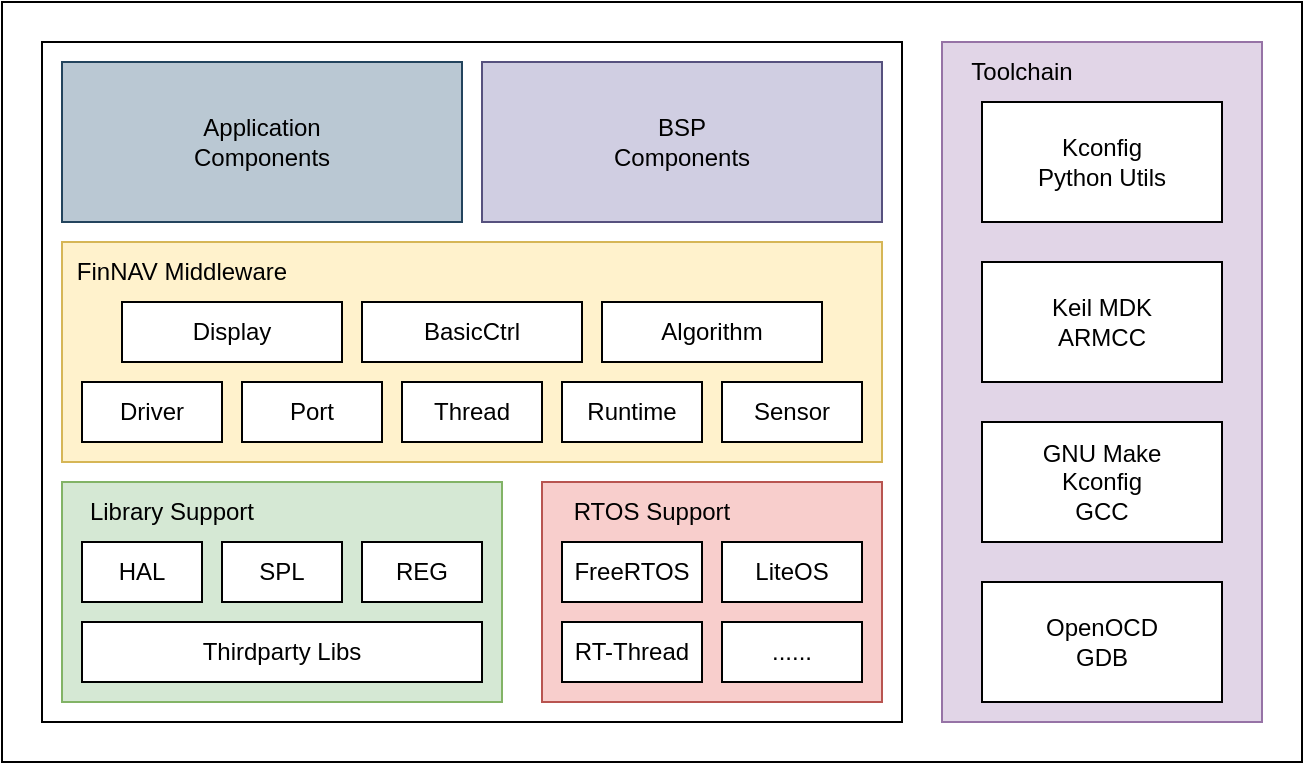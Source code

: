 <mxfile>
    <diagram id="y_HDLAAzTET8dHOHQqD7" name="第 1 页">
        <mxGraphModel dx="680" dy="576" grid="1" gridSize="10" guides="1" tooltips="1" connect="1" arrows="1" fold="1" page="1" pageScale="1" pageWidth="1169" pageHeight="1654" math="0" shadow="0">
            <root>
                <mxCell id="0"/>
                <mxCell id="1" parent="0"/>
                <mxCell id="43" value="" style="rounded=0;whiteSpace=wrap;html=1;" vertex="1" parent="1">
                    <mxGeometry x="130" y="110" width="650" height="380" as="geometry"/>
                </mxCell>
                <mxCell id="8" value="" style="rounded=0;whiteSpace=wrap;html=1;" parent="1" vertex="1">
                    <mxGeometry x="150" y="130" width="430" height="340" as="geometry"/>
                </mxCell>
                <mxCell id="32" value="" style="rounded=0;whiteSpace=wrap;html=1;fillColor=#d5e8d4;strokeColor=#82b366;" vertex="1" parent="1">
                    <mxGeometry x="160" y="350" width="220" height="110" as="geometry"/>
                </mxCell>
                <mxCell id="7" value="" style="rounded=0;whiteSpace=wrap;html=1;fillColor=#f8cecc;strokeColor=#b85450;" parent="1" vertex="1">
                    <mxGeometry x="400" y="350" width="170" height="110" as="geometry"/>
                </mxCell>
                <mxCell id="2" value="" style="rounded=0;whiteSpace=wrap;html=1;fillColor=#fff2cc;strokeColor=#d6b656;" parent="1" vertex="1">
                    <mxGeometry x="160" y="230" width="410" height="110" as="geometry"/>
                </mxCell>
                <mxCell id="3" value="FreeRTOS" style="rounded=0;whiteSpace=wrap;html=1;" parent="1" vertex="1">
                    <mxGeometry x="410" y="380" width="70" height="30" as="geometry"/>
                </mxCell>
                <mxCell id="4" value="" style="rounded=0;whiteSpace=wrap;html=1;fillColor=#e1d5e7;strokeColor=#9673a6;" parent="1" vertex="1">
                    <mxGeometry x="600" y="130" width="160" height="340" as="geometry"/>
                </mxCell>
                <mxCell id="5" value="GNU Make&lt;br&gt;Kconfig&lt;br&gt;GCC" style="rounded=0;whiteSpace=wrap;html=1;" parent="1" vertex="1">
                    <mxGeometry x="620" y="320" width="120" height="60" as="geometry"/>
                </mxCell>
                <mxCell id="6" value="Keil MDK&lt;br&gt;ARMCC" style="rounded=0;whiteSpace=wrap;html=1;" parent="1" vertex="1">
                    <mxGeometry x="620" y="240" width="120" height="60" as="geometry"/>
                </mxCell>
                <mxCell id="9" value="LiteOS" style="rounded=0;whiteSpace=wrap;html=1;" parent="1" vertex="1">
                    <mxGeometry x="490" y="380" width="70" height="30" as="geometry"/>
                </mxCell>
                <mxCell id="10" value="Toolchain" style="text;html=1;strokeColor=none;fillColor=none;align=center;verticalAlign=middle;whiteSpace=wrap;rounded=0;" parent="1" vertex="1">
                    <mxGeometry x="610" y="130" width="60" height="30" as="geometry"/>
                </mxCell>
                <mxCell id="11" value="RT-Thread" style="rounded=0;whiteSpace=wrap;html=1;" parent="1" vertex="1">
                    <mxGeometry x="410" y="420" width="70" height="30" as="geometry"/>
                </mxCell>
                <mxCell id="12" value="......" style="rounded=0;whiteSpace=wrap;html=1;" parent="1" vertex="1">
                    <mxGeometry x="490" y="420" width="70" height="30" as="geometry"/>
                </mxCell>
                <mxCell id="14" value="FinNAV Middleware" style="text;html=1;strokeColor=none;fillColor=none;align=center;verticalAlign=middle;whiteSpace=wrap;rounded=0;" parent="1" vertex="1">
                    <mxGeometry x="160" y="230" width="120" height="30" as="geometry"/>
                </mxCell>
                <mxCell id="16" value="Driver" style="rounded=0;whiteSpace=wrap;html=1;" parent="1" vertex="1">
                    <mxGeometry x="170" y="300" width="70" height="30" as="geometry"/>
                </mxCell>
                <mxCell id="17" value="Sensor" style="rounded=0;whiteSpace=wrap;html=1;" parent="1" vertex="1">
                    <mxGeometry x="490" y="300" width="70" height="30" as="geometry"/>
                </mxCell>
                <mxCell id="18" value="Port" style="rounded=0;whiteSpace=wrap;html=1;" parent="1" vertex="1">
                    <mxGeometry x="250" y="300" width="70" height="30" as="geometry"/>
                </mxCell>
                <mxCell id="19" value="Thread" style="rounded=0;whiteSpace=wrap;html=1;" parent="1" vertex="1">
                    <mxGeometry x="330" y="300" width="70" height="30" as="geometry"/>
                </mxCell>
                <mxCell id="20" value="BasicCtrl" style="rounded=0;whiteSpace=wrap;html=1;" parent="1" vertex="1">
                    <mxGeometry x="310" y="260" width="110" height="30" as="geometry"/>
                </mxCell>
                <mxCell id="21" value="Algorithm" style="rounded=0;whiteSpace=wrap;html=1;" parent="1" vertex="1">
                    <mxGeometry x="430" y="260" width="110" height="30" as="geometry"/>
                </mxCell>
                <mxCell id="22" value="" style="rounded=0;whiteSpace=wrap;html=1;fillColor=#bac8d3;strokeColor=#23445d;" parent="1" vertex="1">
                    <mxGeometry x="160" y="140" width="200" height="80" as="geometry"/>
                </mxCell>
                <mxCell id="23" value="" style="rounded=0;whiteSpace=wrap;html=1;fillColor=#d0cee2;strokeColor=#56517e;" parent="1" vertex="1">
                    <mxGeometry x="370" y="140" width="200" height="80" as="geometry"/>
                </mxCell>
                <mxCell id="24" value="OpenOCD&lt;br&gt;GDB" style="rounded=0;whiteSpace=wrap;html=1;" vertex="1" parent="1">
                    <mxGeometry x="620" y="400" width="120" height="60" as="geometry"/>
                </mxCell>
                <mxCell id="25" value="RTOS Support" style="text;html=1;strokeColor=none;fillColor=none;align=center;verticalAlign=middle;whiteSpace=wrap;rounded=0;" vertex="1" parent="1">
                    <mxGeometry x="400" y="350" width="110" height="30" as="geometry"/>
                </mxCell>
                <mxCell id="26" value="Runtime" style="rounded=0;whiteSpace=wrap;html=1;" vertex="1" parent="1">
                    <mxGeometry x="410" y="300" width="70" height="30" as="geometry"/>
                </mxCell>
                <mxCell id="27" value="Display" style="rounded=0;whiteSpace=wrap;html=1;" vertex="1" parent="1">
                    <mxGeometry x="190" y="260" width="110" height="30" as="geometry"/>
                </mxCell>
                <mxCell id="33" value="Library Support" style="text;html=1;strokeColor=none;fillColor=none;align=center;verticalAlign=middle;whiteSpace=wrap;rounded=0;" vertex="1" parent="1">
                    <mxGeometry x="160" y="350" width="110" height="30" as="geometry"/>
                </mxCell>
                <mxCell id="34" value="HAL" style="rounded=0;whiteSpace=wrap;html=1;" vertex="1" parent="1">
                    <mxGeometry x="170" y="380" width="60" height="30" as="geometry"/>
                </mxCell>
                <mxCell id="36" value="SPL" style="rounded=0;whiteSpace=wrap;html=1;" vertex="1" parent="1">
                    <mxGeometry x="240" y="380" width="60" height="30" as="geometry"/>
                </mxCell>
                <mxCell id="37" value="REG" style="rounded=0;whiteSpace=wrap;html=1;" vertex="1" parent="1">
                    <mxGeometry x="310" y="380" width="60" height="30" as="geometry"/>
                </mxCell>
                <mxCell id="38" value="Thirdparty Libs" style="rounded=0;whiteSpace=wrap;html=1;" vertex="1" parent="1">
                    <mxGeometry x="170" y="420" width="200" height="30" as="geometry"/>
                </mxCell>
                <mxCell id="40" value="Kconfig&lt;br&gt;Python Utils" style="rounded=0;whiteSpace=wrap;html=1;" vertex="1" parent="1">
                    <mxGeometry x="620" y="160" width="120" height="60" as="geometry"/>
                </mxCell>
                <mxCell id="41" value="Application&lt;br&gt;Components" style="text;html=1;strokeColor=none;fillColor=none;align=center;verticalAlign=middle;whiteSpace=wrap;rounded=0;" vertex="1" parent="1">
                    <mxGeometry x="230" y="165" width="60" height="30" as="geometry"/>
                </mxCell>
                <mxCell id="42" value="BSP&lt;br&gt;Components" style="text;html=1;strokeColor=none;fillColor=none;align=center;verticalAlign=middle;whiteSpace=wrap;rounded=0;" vertex="1" parent="1">
                    <mxGeometry x="440" y="165" width="60" height="30" as="geometry"/>
                </mxCell>
            </root>
        </mxGraphModel>
    </diagram>
</mxfile>